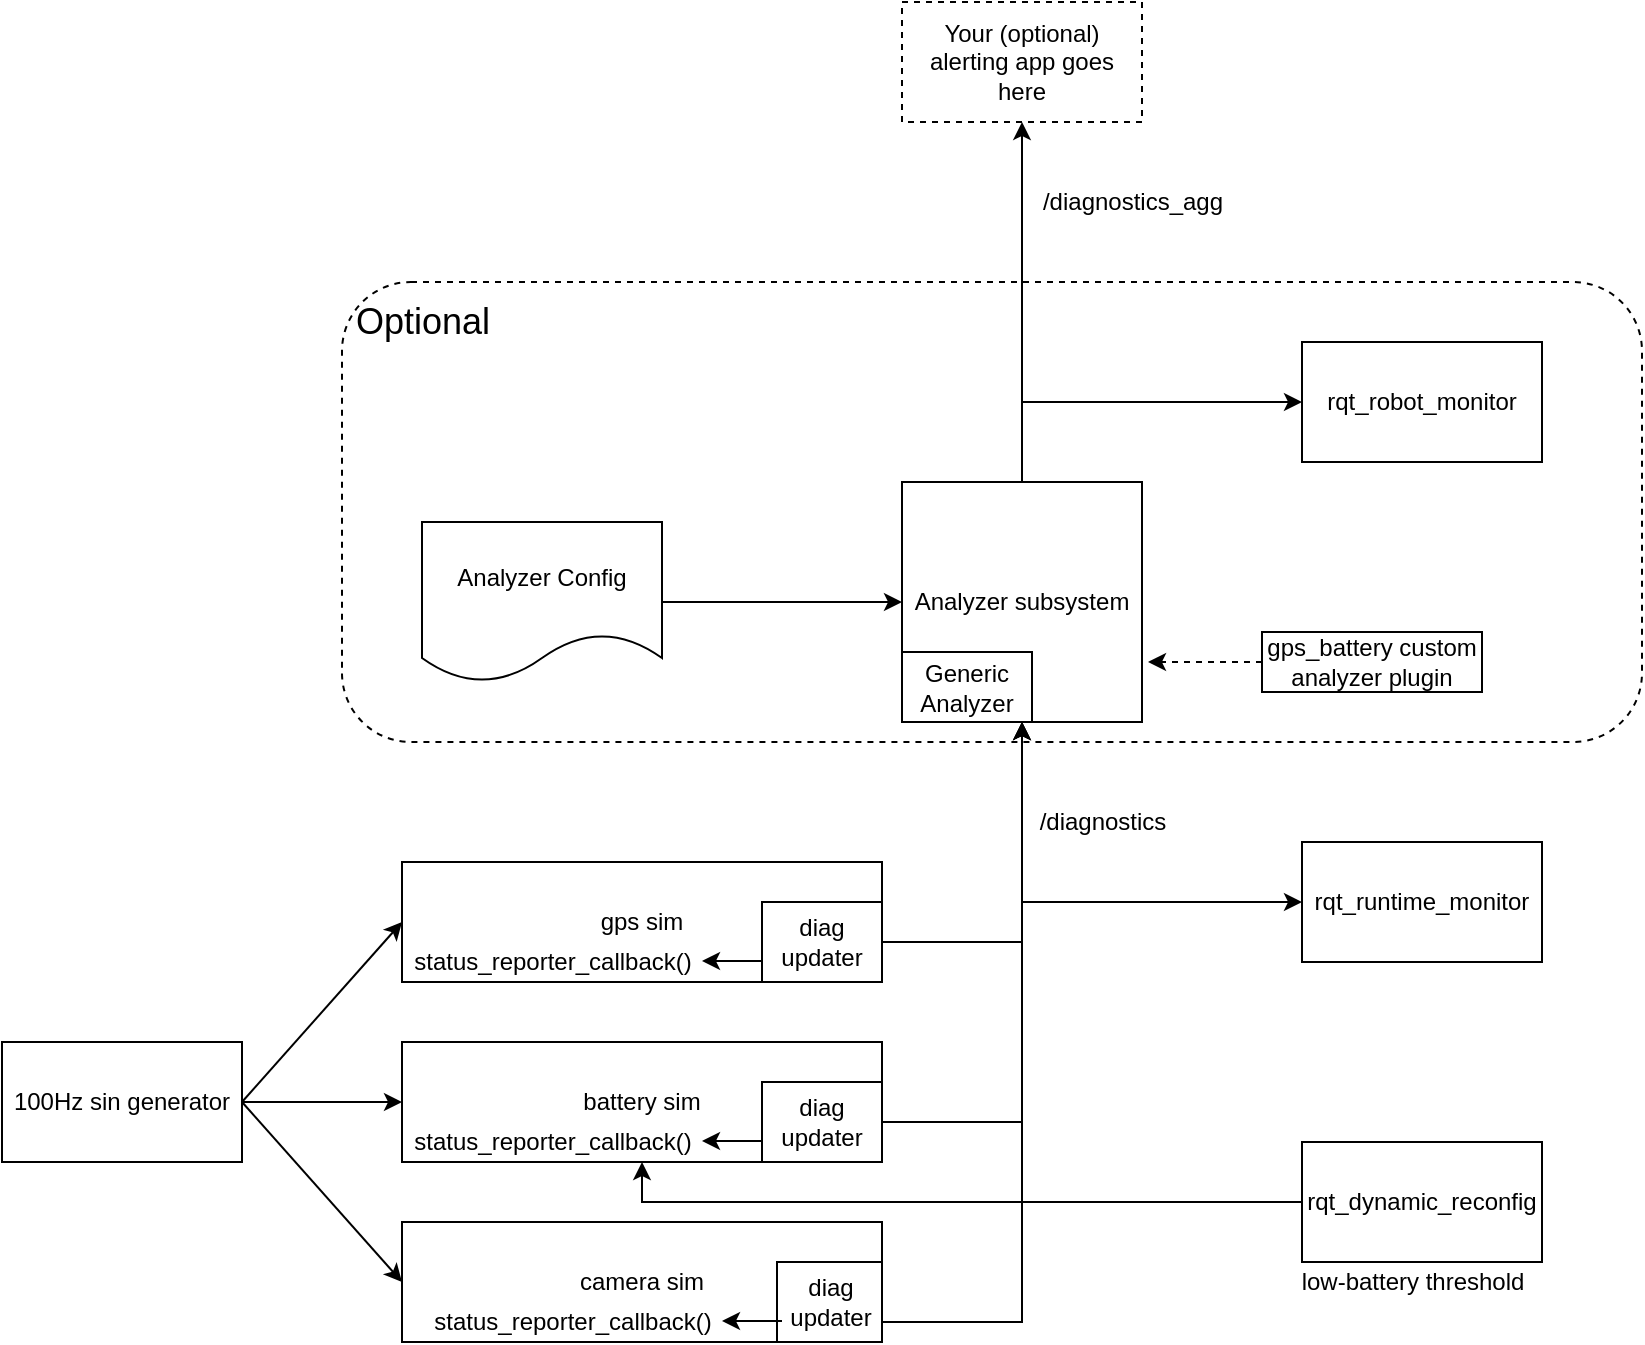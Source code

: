 <mxfile version="15.7.3" type="device"><diagram id="wJPSKYvWFKPTCW50-7ia" name="Page-1"><mxGraphModel dx="1102" dy="1025" grid="1" gridSize="10" guides="1" tooltips="1" connect="1" arrows="1" fold="1" page="1" pageScale="1" pageWidth="1100" pageHeight="850" math="0" shadow="0"><root><mxCell id="0"/><mxCell id="1" parent="0"/><mxCell id="oL3_TCIefb6MOWthsLij-4" value="" style="rounded=1;whiteSpace=wrap;html=1;dashed=1;" parent="1" vertex="1"><mxGeometry x="320" y="250" width="650" height="230" as="geometry"/></mxCell><mxCell id="d_PilXSHUi5Ngl6hLPL4-6" value="camera sim" style="rounded=0;whiteSpace=wrap;html=1;" parent="1" vertex="1"><mxGeometry x="350" y="720" width="240" height="60" as="geometry"/></mxCell><mxCell id="d_PilXSHUi5Ngl6hLPL4-3" value="" style="edgeStyle=orthogonalEdgeStyle;rounded=0;orthogonalLoop=1;jettySize=auto;html=1;" parent="1" source="d_PilXSHUi5Ngl6hLPL4-1" target="d_PilXSHUi5Ngl6hLPL4-2" edge="1"><mxGeometry relative="1" as="geometry"/></mxCell><mxCell id="d_PilXSHUi5Ngl6hLPL4-1" value="100Hz sin generator" style="rounded=0;whiteSpace=wrap;html=1;" parent="1" vertex="1"><mxGeometry x="150" y="630" width="120" height="60" as="geometry"/></mxCell><mxCell id="d_PilXSHUi5Ngl6hLPL4-5" value="" style="rounded=0;orthogonalLoop=1;jettySize=auto;html=1;exitX=1;exitY=0.5;exitDx=0;exitDy=0;entryX=0;entryY=0.5;entryDx=0;entryDy=0;" parent="1" source="d_PilXSHUi5Ngl6hLPL4-1" target="d_PilXSHUi5Ngl6hLPL4-4" edge="1"><mxGeometry relative="1" as="geometry"/></mxCell><mxCell id="d_PilXSHUi5Ngl6hLPL4-7" value="" style="edgeStyle=none;rounded=0;orthogonalLoop=1;jettySize=auto;html=1;exitX=1;exitY=0.5;exitDx=0;exitDy=0;entryX=0;entryY=0.5;entryDx=0;entryDy=0;" parent="1" source="d_PilXSHUi5Ngl6hLPL4-1" target="d_PilXSHUi5Ngl6hLPL4-6" edge="1"><mxGeometry relative="1" as="geometry"/></mxCell><mxCell id="d_PilXSHUi5Ngl6hLPL4-15" style="edgeStyle=orthogonalEdgeStyle;rounded=0;orthogonalLoop=1;jettySize=auto;html=1;exitX=1;exitY=0.75;exitDx=0;exitDy=0;entryX=0.5;entryY=1;entryDx=0;entryDy=0;" parent="1" source="d_PilXSHUi5Ngl6hLPL4-9" target="d_PilXSHUi5Ngl6hLPL4-12" edge="1"><mxGeometry relative="1" as="geometry"><mxPoint x="660" y="330" as="targetPoint"/></mxGeometry></mxCell><mxCell id="d_PilXSHUi5Ngl6hLPL4-14" style="edgeStyle=orthogonalEdgeStyle;rounded=0;orthogonalLoop=1;jettySize=auto;html=1;exitX=1;exitY=0.5;exitDx=0;exitDy=0;entryX=0.5;entryY=1;entryDx=0;entryDy=0;" parent="1" source="d_PilXSHUi5Ngl6hLPL4-10" target="d_PilXSHUi5Ngl6hLPL4-12" edge="1"><mxGeometry relative="1" as="geometry"><mxPoint x="660" y="330" as="targetPoint"/></mxGeometry></mxCell><mxCell id="d_PilXSHUi5Ngl6hLPL4-13" style="edgeStyle=orthogonalEdgeStyle;rounded=0;orthogonalLoop=1;jettySize=auto;html=1;exitX=1;exitY=0.5;exitDx=0;exitDy=0;entryX=0.5;entryY=1;entryDx=0;entryDy=0;" parent="1" source="d_PilXSHUi5Ngl6hLPL4-11" target="d_PilXSHUi5Ngl6hLPL4-12" edge="1"><mxGeometry relative="1" as="geometry"/></mxCell><mxCell id="d_PilXSHUi5Ngl6hLPL4-12" value="Analyzer subsystem" style="rounded=0;whiteSpace=wrap;html=1;" parent="1" vertex="1"><mxGeometry x="600" y="350" width="120" height="120" as="geometry"/></mxCell><mxCell id="d_PilXSHUi5Ngl6hLPL4-16" value="/diagnostics" style="text;html=1;align=center;verticalAlign=middle;resizable=0;points=[];autosize=1;strokeColor=none;fillColor=none;" parent="1" vertex="1"><mxGeometry x="660" y="510" width="80" height="20" as="geometry"/></mxCell><mxCell id="d_PilXSHUi5Ngl6hLPL4-17" value="" style="group" parent="1" vertex="1" connectable="0"><mxGeometry x="350" y="540" width="240" height="60" as="geometry"/></mxCell><mxCell id="d_PilXSHUi5Ngl6hLPL4-4" value="gps sim" style="rounded=0;whiteSpace=wrap;html=1;" parent="d_PilXSHUi5Ngl6hLPL4-17" vertex="1"><mxGeometry width="240" height="60" as="geometry"/></mxCell><mxCell id="d_PilXSHUi5Ngl6hLPL4-11" value="diag&lt;br&gt;updater" style="rounded=0;whiteSpace=wrap;html=1;" parent="d_PilXSHUi5Ngl6hLPL4-17" vertex="1"><mxGeometry x="180" y="20" width="60" height="40" as="geometry"/></mxCell><mxCell id="t0e1mFhyb1ZMYZBnvRuq-3" value="" style="group" parent="d_PilXSHUi5Ngl6hLPL4-17" vertex="1" connectable="0"><mxGeometry y="40" width="180" height="20" as="geometry"/></mxCell><mxCell id="t0e1mFhyb1ZMYZBnvRuq-1" value="status_reporter_callback()" style="text;html=1;align=center;verticalAlign=middle;resizable=0;points=[];autosize=1;strokeColor=none;fillColor=none;" parent="t0e1mFhyb1ZMYZBnvRuq-3" vertex="1"><mxGeometry width="150" height="20" as="geometry"/></mxCell><mxCell id="t0e1mFhyb1ZMYZBnvRuq-2" value="" style="endArrow=classic;html=1;rounded=0;" parent="t0e1mFhyb1ZMYZBnvRuq-3" edge="1"><mxGeometry width="50" height="50" relative="1" as="geometry"><mxPoint x="180" y="9.5" as="sourcePoint"/><mxPoint x="150" y="9.5" as="targetPoint"/></mxGeometry></mxCell><mxCell id="d_PilXSHUi5Ngl6hLPL4-18" value="" style="group" parent="1" vertex="1" connectable="0"><mxGeometry x="350" y="630" width="240" height="60" as="geometry"/></mxCell><mxCell id="d_PilXSHUi5Ngl6hLPL4-2" value="battery sim" style="rounded=0;whiteSpace=wrap;html=1;" parent="d_PilXSHUi5Ngl6hLPL4-18" vertex="1"><mxGeometry width="240" height="60" as="geometry"/></mxCell><mxCell id="d_PilXSHUi5Ngl6hLPL4-10" value="diag&lt;br&gt;updater" style="rounded=0;whiteSpace=wrap;html=1;" parent="d_PilXSHUi5Ngl6hLPL4-18" vertex="1"><mxGeometry x="180" y="20" width="60" height="40" as="geometry"/></mxCell><mxCell id="t0e1mFhyb1ZMYZBnvRuq-7" value="" style="group" parent="d_PilXSHUi5Ngl6hLPL4-18" vertex="1" connectable="0"><mxGeometry y="40" width="180" height="20" as="geometry"/></mxCell><mxCell id="t0e1mFhyb1ZMYZBnvRuq-8" value="status_reporter_callback()" style="text;html=1;align=center;verticalAlign=middle;resizable=0;points=[];autosize=1;strokeColor=none;fillColor=none;" parent="t0e1mFhyb1ZMYZBnvRuq-7" vertex="1"><mxGeometry width="150" height="20" as="geometry"/></mxCell><mxCell id="t0e1mFhyb1ZMYZBnvRuq-9" value="" style="endArrow=classic;html=1;rounded=0;" parent="t0e1mFhyb1ZMYZBnvRuq-7" edge="1"><mxGeometry width="50" height="50" relative="1" as="geometry"><mxPoint x="180" y="9.5" as="sourcePoint"/><mxPoint x="150" y="9.5" as="targetPoint"/></mxGeometry></mxCell><mxCell id="d_PilXSHUi5Ngl6hLPL4-20" value="rqt_runtime_monitor" style="rounded=0;whiteSpace=wrap;html=1;" parent="1" vertex="1"><mxGeometry x="800" y="530" width="120" height="60" as="geometry"/></mxCell><mxCell id="d_PilXSHUi5Ngl6hLPL4-21" style="edgeStyle=orthogonalEdgeStyle;rounded=0;orthogonalLoop=1;jettySize=auto;html=1;exitX=1;exitY=0.5;exitDx=0;exitDy=0;entryX=0;entryY=0.5;entryDx=0;entryDy=0;" parent="1" source="d_PilXSHUi5Ngl6hLPL4-11" target="d_PilXSHUi5Ngl6hLPL4-20" edge="1"><mxGeometry relative="1" as="geometry"><Array as="points"><mxPoint x="660" y="580"/><mxPoint x="660" y="560"/></Array></mxGeometry></mxCell><mxCell id="d_PilXSHUi5Ngl6hLPL4-25" style="edgeStyle=orthogonalEdgeStyle;rounded=0;orthogonalLoop=1;jettySize=auto;html=1;exitX=0.5;exitY=0;exitDx=0;exitDy=0;" parent="1" source="d_PilXSHUi5Ngl6hLPL4-12" edge="1"><mxGeometry relative="1" as="geometry"><mxPoint x="660" y="170" as="targetPoint"/><mxPoint x="680" y="360" as="sourcePoint"/><Array as="points"><mxPoint x="660" y="170"/></Array></mxGeometry></mxCell><mxCell id="d_PilXSHUi5Ngl6hLPL4-27" style="edgeStyle=orthogonalEdgeStyle;rounded=0;orthogonalLoop=1;jettySize=auto;html=1;exitX=0.5;exitY=0;exitDx=0;exitDy=0;entryX=0;entryY=0.5;entryDx=0;entryDy=0;" parent="1" source="d_PilXSHUi5Ngl6hLPL4-12" target="d_PilXSHUi5Ngl6hLPL4-24" edge="1"><mxGeometry relative="1" as="geometry"><mxPoint x="680" y="360" as="sourcePoint"/></mxGeometry></mxCell><mxCell id="d_PilXSHUi5Ngl6hLPL4-24" value="rqt_robot_monitor" style="rounded=0;whiteSpace=wrap;html=1;" parent="1" vertex="1"><mxGeometry x="800" y="280" width="120" height="60" as="geometry"/></mxCell><mxCell id="d_PilXSHUi5Ngl6hLPL4-26" value="/diagnostics_agg" style="text;html=1;align=center;verticalAlign=middle;resizable=0;points=[];autosize=1;strokeColor=none;fillColor=none;" parent="1" vertex="1"><mxGeometry x="660" y="200" width="110" height="20" as="geometry"/></mxCell><mxCell id="d_PilXSHUi5Ngl6hLPL4-29" value="" style="edgeStyle=orthogonalEdgeStyle;rounded=0;orthogonalLoop=1;jettySize=auto;html=1;entryX=0;entryY=0.5;entryDx=0;entryDy=0;" parent="1" source="d_PilXSHUi5Ngl6hLPL4-28" target="d_PilXSHUi5Ngl6hLPL4-12" edge="1"><mxGeometry relative="1" as="geometry"><mxPoint x="560" y="410" as="targetPoint"/></mxGeometry></mxCell><mxCell id="d_PilXSHUi5Ngl6hLPL4-28" value="Analyzer Config" style="shape=document;whiteSpace=wrap;html=1;boundedLbl=1;" parent="1" vertex="1"><mxGeometry x="360" y="370" width="120" height="80" as="geometry"/></mxCell><mxCell id="d_PilXSHUi5Ngl6hLPL4-31" style="edgeStyle=orthogonalEdgeStyle;rounded=0;orthogonalLoop=1;jettySize=auto;html=1;exitX=0;exitY=0.5;exitDx=0;exitDy=0;entryX=0.5;entryY=1;entryDx=0;entryDy=0;" parent="1" source="d_PilXSHUi5Ngl6hLPL4-30" target="d_PilXSHUi5Ngl6hLPL4-2" edge="1"><mxGeometry relative="1" as="geometry"/></mxCell><mxCell id="d_PilXSHUi5Ngl6hLPL4-30" value="rqt_dynamic_reconfig" style="rounded=0;whiteSpace=wrap;html=1;" parent="1" vertex="1"><mxGeometry x="800" y="680" width="120" height="60" as="geometry"/></mxCell><mxCell id="d_PilXSHUi5Ngl6hLPL4-32" value="low-battery threshold" style="text;html=1;align=center;verticalAlign=middle;resizable=0;points=[];autosize=1;strokeColor=none;fillColor=none;" parent="1" vertex="1"><mxGeometry x="790" y="740" width="130" height="20" as="geometry"/></mxCell><mxCell id="oL3_TCIefb6MOWthsLij-1" value="Generic&lt;br&gt;Analyzer" style="rounded=0;whiteSpace=wrap;html=1;" parent="1" vertex="1"><mxGeometry x="600" y="435" width="65" height="35" as="geometry"/></mxCell><mxCell id="oL3_TCIefb6MOWthsLij-3" value="" style="edgeStyle=orthogonalEdgeStyle;rounded=0;orthogonalLoop=1;jettySize=auto;html=1;dashed=1;" parent="1" source="oL3_TCIefb6MOWthsLij-2" edge="1"><mxGeometry relative="1" as="geometry"><mxPoint x="723" y="440" as="targetPoint"/></mxGeometry></mxCell><mxCell id="oL3_TCIefb6MOWthsLij-2" value="gps_battery&amp;nbsp;custom&lt;br&gt;analyzer plugin" style="rounded=0;whiteSpace=wrap;html=1;" parent="1" vertex="1"><mxGeometry x="780" y="425" width="110" height="30" as="geometry"/></mxCell><mxCell id="oL3_TCIefb6MOWthsLij-5" value="Optional" style="text;html=1;align=center;verticalAlign=middle;resizable=0;points=[];autosize=1;strokeColor=none;fillColor=none;fontSize=18;" parent="1" vertex="1"><mxGeometry x="320" y="255" width="80" height="30" as="geometry"/></mxCell><mxCell id="d_PilXSHUi5Ngl6hLPL4-9" value="diag&lt;br&gt;updater" style="rounded=0;whiteSpace=wrap;html=1;" parent="1" vertex="1"><mxGeometry x="537.5" y="740" width="52.5" height="40" as="geometry"/></mxCell><mxCell id="t0e1mFhyb1ZMYZBnvRuq-4" value="" style="group" parent="1" vertex="1" connectable="0"><mxGeometry x="360" y="760" width="180" height="20" as="geometry"/></mxCell><mxCell id="t0e1mFhyb1ZMYZBnvRuq-5" value="status_reporter_callback()" style="text;html=1;align=center;verticalAlign=middle;resizable=0;points=[];autosize=1;strokeColor=none;fillColor=none;" parent="t0e1mFhyb1ZMYZBnvRuq-4" vertex="1"><mxGeometry width="150" height="20" as="geometry"/></mxCell><mxCell id="t0e1mFhyb1ZMYZBnvRuq-6" value="" style="endArrow=classic;html=1;rounded=0;" parent="t0e1mFhyb1ZMYZBnvRuq-4" edge="1"><mxGeometry width="50" height="50" relative="1" as="geometry"><mxPoint x="180" y="9.5" as="sourcePoint"/><mxPoint x="150" y="9.5" as="targetPoint"/></mxGeometry></mxCell><mxCell id="F41tYJ9aKix7VJuzgmLV-1" value="Your (optional) alerting app goes here" style="rounded=0;whiteSpace=wrap;html=1;dashed=1;" vertex="1" parent="1"><mxGeometry x="600" y="110" width="120" height="60" as="geometry"/></mxCell></root></mxGraphModel></diagram></mxfile>